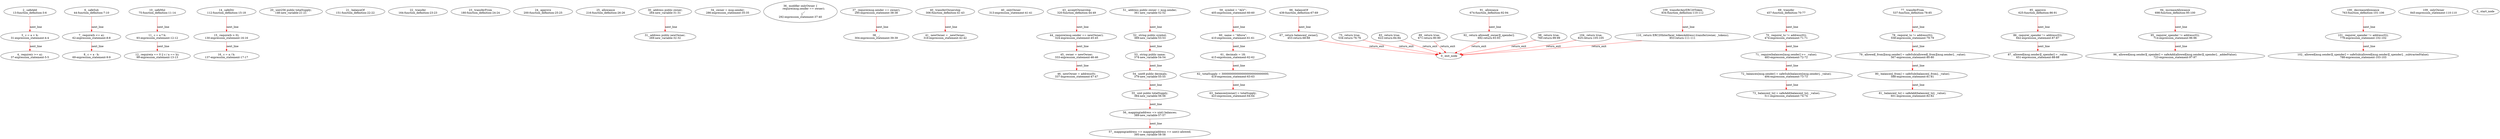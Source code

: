 digraph  {
13 [label="2_ safeAdd\n13-function_definition-3-6", type_label=function_definition];
31 [label="3_ c = a + b;\n31-expression_statement-4-4", type_label=expression_statement];
37 [label="4_ require(c >= a);\n37-expression_statement-5-5", type_label=expression_statement];
44 [label="6_ safeSub\n44-function_definition-7-10", type_label=function_definition];
62 [label="7_ require(b <= a);\n62-expression_statement-8-8", type_label=expression_statement];
69 [label="8_ c = a - b;\n69-expression_statement-9-9", type_label=expression_statement];
75 [label="10_ safeMul\n75-function_definition-11-14", type_label=function_definition];
93 [label="11_ c = a * b;\n93-expression_statement-12-12", type_label=expression_statement];
99 [label="12_ require(a == 0 || c / a == b);\n99-expression_statement-13-13", type_label=expression_statement];
112 [label="14_ safeDiv\n112-function_definition-15-18", type_label=function_definition];
130 [label="15_ require(b > 0);\n130-expression_statement-16-16", type_label=expression_statement];
137 [label="16_ c = a / b;\n137-expression_statement-17-17", type_label=expression_statement];
146 [label="20_ uint256 public totalSupply;\n146-new_variable-21-21", type_label=new_variable];
151 [label="21_ balanceOf\n151-function_definition-22-22", type_label=function_definition];
164 [label="22_ transfer\n164-function_definition-23-23", type_label=function_definition];
180 [label="23_ transferFrom\n180-function_definition-24-24", type_label=function_definition];
200 [label="24_ approve\n200-function_definition-25-25", type_label=function_definition];
216 [label="25_ allowance\n216-function_definition-26-26", type_label=function_definition];
264 [label="30_ address public owner;\n264-new_variable-31-31", type_label=new_variable];
269 [label="31_ address public newOwner;\n269-new_variable-32-32", type_label=new_variable];
286 [label="34_ owner = msg.sender;\n286-expression_statement-35-35", type_label=expression_statement];
292 [label="36_ modifier onlyOwner {\n        require(msg.sender == owner);\n        _;\n    }\n292-expression_statement-37-40", type_label=expression_statement];
295 [label="37_ require(msg.sender == owner);\n295-expression_statement-38-38", type_label=expression_statement];
304 [label="38_ _;\n304-expression_statement-39-39", type_label=expression_statement];
306 [label="40_ transferOwnership\n306-function_definition-41-43", type_label=function_definition];
313 [label="40_ onlyOwner\n313-expression_statement-41-41", type_label=expression_statement];
316 [label="41_ newOwner = _newOwner;\n316-expression_statement-42-42", type_label=expression_statement];
320 [label="43_ acceptOwnership\n320-function_definition-44-49", type_label=function_definition];
324 [label="44_ require(msg.sender == newOwner);\n324-expression_statement-45-45", type_label=expression_statement];
333 [label="45_ owner = newOwner;\n333-expression_statement-46-46", type_label=expression_statement];
337 [label="46_ newOwner = address(0);\n337-expression_statement-47-47", type_label=expression_statement];
361 [label="51_ address public owner = msg.sender;\n361-new_variable-52-52", type_label=new_variable];
369 [label="52_ string public symbol;\n369-new_variable-53-53", type_label=new_variable];
374 [label="53_ string public name;\n374-new_variable-54-54", type_label=new_variable];
379 [label="54_ uint8 public decimals;\n379-new_variable-55-55", type_label=new_variable];
384 [label="55_ uint public totalSupply;\n384-new_variable-56-56", type_label=new_variable];
389 [label="56_ mapping(address => uint) balances;\n389-new_variable-57-57", type_label=new_variable];
395 [label="57_ mapping(address => mapping(address => uint)) allowed;\n395-new_variable-58-58", type_label=new_variable];
405 [label="59_ symbol = \"ALV\";\n405-expression_statement-60-60", type_label=expression_statement];
410 [label="60_ name = \"Alluva\";\n410-expression_statement-61-61", type_label=expression_statement];
415 [label="61_ decimals = 18;\n415-expression_statement-62-62", type_label=expression_statement];
419 [label="62_ totalSupply = 3000000000000000000000000000;\n419-expression_statement-63-63", type_label=expression_statement];
423 [label="63_ balances[owner] = totalSupply;\n423-expression_statement-64-64", type_label=expression_statement];
439 [label="66_ balanceOf\n439-function_definition-67-69", type_label=function_definition];
453 [label="67_ return balances[_owner];\n453-return-68-68", type_label=return];
457 [label="69_ transfer\n457-function_definition-70-77", type_label=function_definition];
474 [label="70_ require(_to != address(0));\n474-expression_statement-71-71", type_label=expression_statement];
483 [label="71_ require(balances[msg.sender] >= _value);\n483-expression_statement-72-72", type_label=expression_statement];
494 [label="72_ balances[msg.sender] = safeSub(balances[msg.sender], _value);\n494-expression_statement-73-73", type_label=expression_statement];
511 [label="73_ balances[_to] = safeAdd(balances[_to], _value);\n511-expression_statement-74-74", type_label=expression_statement];
534 [label="75_ return true;\n534-return-76-76", type_label=return];
537 [label="77_ transferFrom\n537-function_definition-78-85", type_label=function_definition];
558 [label="78_ require(_to != address(0));\n558-expression_statement-79-79", type_label=expression_statement];
567 [label="79_ allowed[_from][msg.sender] = safeSub(allowed[_from][msg.sender], _value);\n567-expression_statement-80-80", type_label=expression_statement];
588 [label="80_ balances[_from] = safeSub(balances[_from], _value);\n588-expression_statement-81-81", type_label=expression_statement];
601 [label="81_ balances[_to] = safeAdd(balances[_to], _value);\n601-expression_statement-82-82", type_label=expression_statement];
622 [label="83_ return true;\n622-return-84-84", type_label=return];
625 [label="85_ approve\n625-function_definition-86-91", type_label=function_definition];
642 [label="86_ require(_spender != address(0));\n642-expression_statement-87-87", type_label=expression_statement];
651 [label="87_ allowed[msg.sender][_spender] = _value;\n651-expression_statement-88-88", type_label=expression_statement];
671 [label="89_ return true;\n671-return-90-90", type_label=return];
674 [label="91_ allowance\n674-function_definition-92-94", type_label=function_definition];
692 [label="92_ return allowed[_owner][_spender];\n692-return-93-93", type_label=return];
698 [label="94_ increaseAllowance\n698-function_definition-95-100", type_label=function_definition];
714 [label="95_ require(_spender != address(0));\n714-expression_statement-96-96", type_label=expression_statement];
723 [label="96_ allowed[msg.sender][_spender] = safeAdd(allowed[msg.sender][_spender], _addedValue);\n723-expression_statement-97-97", type_label=expression_statement];
760 [label="98_ return true;\n760-return-99-99", type_label=return];
763 [label="100_ decreaseAllowance\n763-function_definition-101-106", type_label=function_definition];
779 [label="101_ require(_spender != address(0));\n779-expression_statement-102-102", type_label=expression_statement];
788 [label="102_ allowed[msg.sender][_spender] = safeSub(allowed[msg.sender][_spender], _subtractedValue);\n788-expression_statement-103-103", type_label=expression_statement];
825 [label="104_ return true;\n825-return-105-105", type_label=return];
834 [label="109_ transferAnyERC20Token\n834-function_definition-110-112", type_label=function_definition];
845 [label="109_ onlyOwner\n845-expression_statement-110-110", type_label=expression_statement];
853 [label="110_ return ERC20Interface(_tokenAddress).transfer(owner, _tokens);\n853-return-111-111", type_label=return];
1 [label="0_ start_node", type_label=start];
2 [label="0_ exit_node", type_label=exit];
13 -> 31  [color=red, controlflow_type=next_line, edge_type=CFG_edge, key=0, label=next_line];
31 -> 37  [color=red, controlflow_type=next_line, edge_type=CFG_edge, key=0, label=next_line];
44 -> 62  [color=red, controlflow_type=next_line, edge_type=CFG_edge, key=0, label=next_line];
62 -> 69  [color=red, controlflow_type=next_line, edge_type=CFG_edge, key=0, label=next_line];
75 -> 93  [color=red, controlflow_type=next_line, edge_type=CFG_edge, key=0, label=next_line];
93 -> 99  [color=red, controlflow_type=next_line, edge_type=CFG_edge, key=0, label=next_line];
112 -> 130  [color=red, controlflow_type=next_line, edge_type=CFG_edge, key=0, label=next_line];
130 -> 137  [color=red, controlflow_type=next_line, edge_type=CFG_edge, key=0, label=next_line];
264 -> 269  [color=red, controlflow_type=next_line, edge_type=CFG_edge, key=0, label=next_line];
295 -> 304  [color=red, controlflow_type=next_line, edge_type=CFG_edge, key=0, label=next_line];
306 -> 316  [color=red, controlflow_type=next_line, edge_type=CFG_edge, key=0, label=next_line];
320 -> 324  [color=red, controlflow_type=next_line, edge_type=CFG_edge, key=0, label=next_line];
324 -> 333  [color=red, controlflow_type=next_line, edge_type=CFG_edge, key=0, label=next_line];
333 -> 337  [color=red, controlflow_type=next_line, edge_type=CFG_edge, key=0, label=next_line];
361 -> 369  [color=red, controlflow_type=next_line, edge_type=CFG_edge, key=0, label=next_line];
369 -> 374  [color=red, controlflow_type=next_line, edge_type=CFG_edge, key=0, label=next_line];
374 -> 379  [color=red, controlflow_type=next_line, edge_type=CFG_edge, key=0, label=next_line];
379 -> 384  [color=red, controlflow_type=next_line, edge_type=CFG_edge, key=0, label=next_line];
384 -> 389  [color=red, controlflow_type=next_line, edge_type=CFG_edge, key=0, label=next_line];
389 -> 395  [color=red, controlflow_type=next_line, edge_type=CFG_edge, key=0, label=next_line];
405 -> 410  [color=red, controlflow_type=next_line, edge_type=CFG_edge, key=0, label=next_line];
410 -> 415  [color=red, controlflow_type=next_line, edge_type=CFG_edge, key=0, label=next_line];
415 -> 419  [color=red, controlflow_type=next_line, edge_type=CFG_edge, key=0, label=next_line];
419 -> 423  [color=red, controlflow_type=next_line, edge_type=CFG_edge, key=0, label=next_line];
439 -> 453  [color=red, controlflow_type=next_line, edge_type=CFG_edge, key=0, label=next_line];
453 -> 2  [color=red, controlflow_type=return_exit, edge_type=CFG_edge, key=0, label=return_exit];
457 -> 474  [color=red, controlflow_type=next_line, edge_type=CFG_edge, key=0, label=next_line];
474 -> 483  [color=red, controlflow_type=next_line, edge_type=CFG_edge, key=0, label=next_line];
483 -> 494  [color=red, controlflow_type=next_line, edge_type=CFG_edge, key=0, label=next_line];
494 -> 511  [color=red, controlflow_type=next_line, edge_type=CFG_edge, key=0, label=next_line];
534 -> 2  [color=red, controlflow_type=return_exit, edge_type=CFG_edge, key=0, label=return_exit];
537 -> 558  [color=red, controlflow_type=next_line, edge_type=CFG_edge, key=0, label=next_line];
558 -> 567  [color=red, controlflow_type=next_line, edge_type=CFG_edge, key=0, label=next_line];
567 -> 588  [color=red, controlflow_type=next_line, edge_type=CFG_edge, key=0, label=next_line];
588 -> 601  [color=red, controlflow_type=next_line, edge_type=CFG_edge, key=0, label=next_line];
622 -> 2  [color=red, controlflow_type=return_exit, edge_type=CFG_edge, key=0, label=return_exit];
625 -> 642  [color=red, controlflow_type=next_line, edge_type=CFG_edge, key=0, label=next_line];
642 -> 651  [color=red, controlflow_type=next_line, edge_type=CFG_edge, key=0, label=next_line];
671 -> 2  [color=red, controlflow_type=return_exit, edge_type=CFG_edge, key=0, label=return_exit];
674 -> 692  [color=red, controlflow_type=next_line, edge_type=CFG_edge, key=0, label=next_line];
692 -> 2  [color=red, controlflow_type=return_exit, edge_type=CFG_edge, key=0, label=return_exit];
698 -> 714  [color=red, controlflow_type=next_line, edge_type=CFG_edge, key=0, label=next_line];
714 -> 723  [color=red, controlflow_type=next_line, edge_type=CFG_edge, key=0, label=next_line];
760 -> 2  [color=red, controlflow_type=return_exit, edge_type=CFG_edge, key=0, label=return_exit];
763 -> 779  [color=red, controlflow_type=next_line, edge_type=CFG_edge, key=0, label=next_line];
779 -> 788  [color=red, controlflow_type=next_line, edge_type=CFG_edge, key=0, label=next_line];
825 -> 2  [color=red, controlflow_type=return_exit, edge_type=CFG_edge, key=0, label=return_exit];
834 -> 853  [color=red, controlflow_type=next_line, edge_type=CFG_edge, key=0, label=next_line];
853 -> 2  [color=red, controlflow_type=return_exit, edge_type=CFG_edge, key=0, label=return_exit];
}

